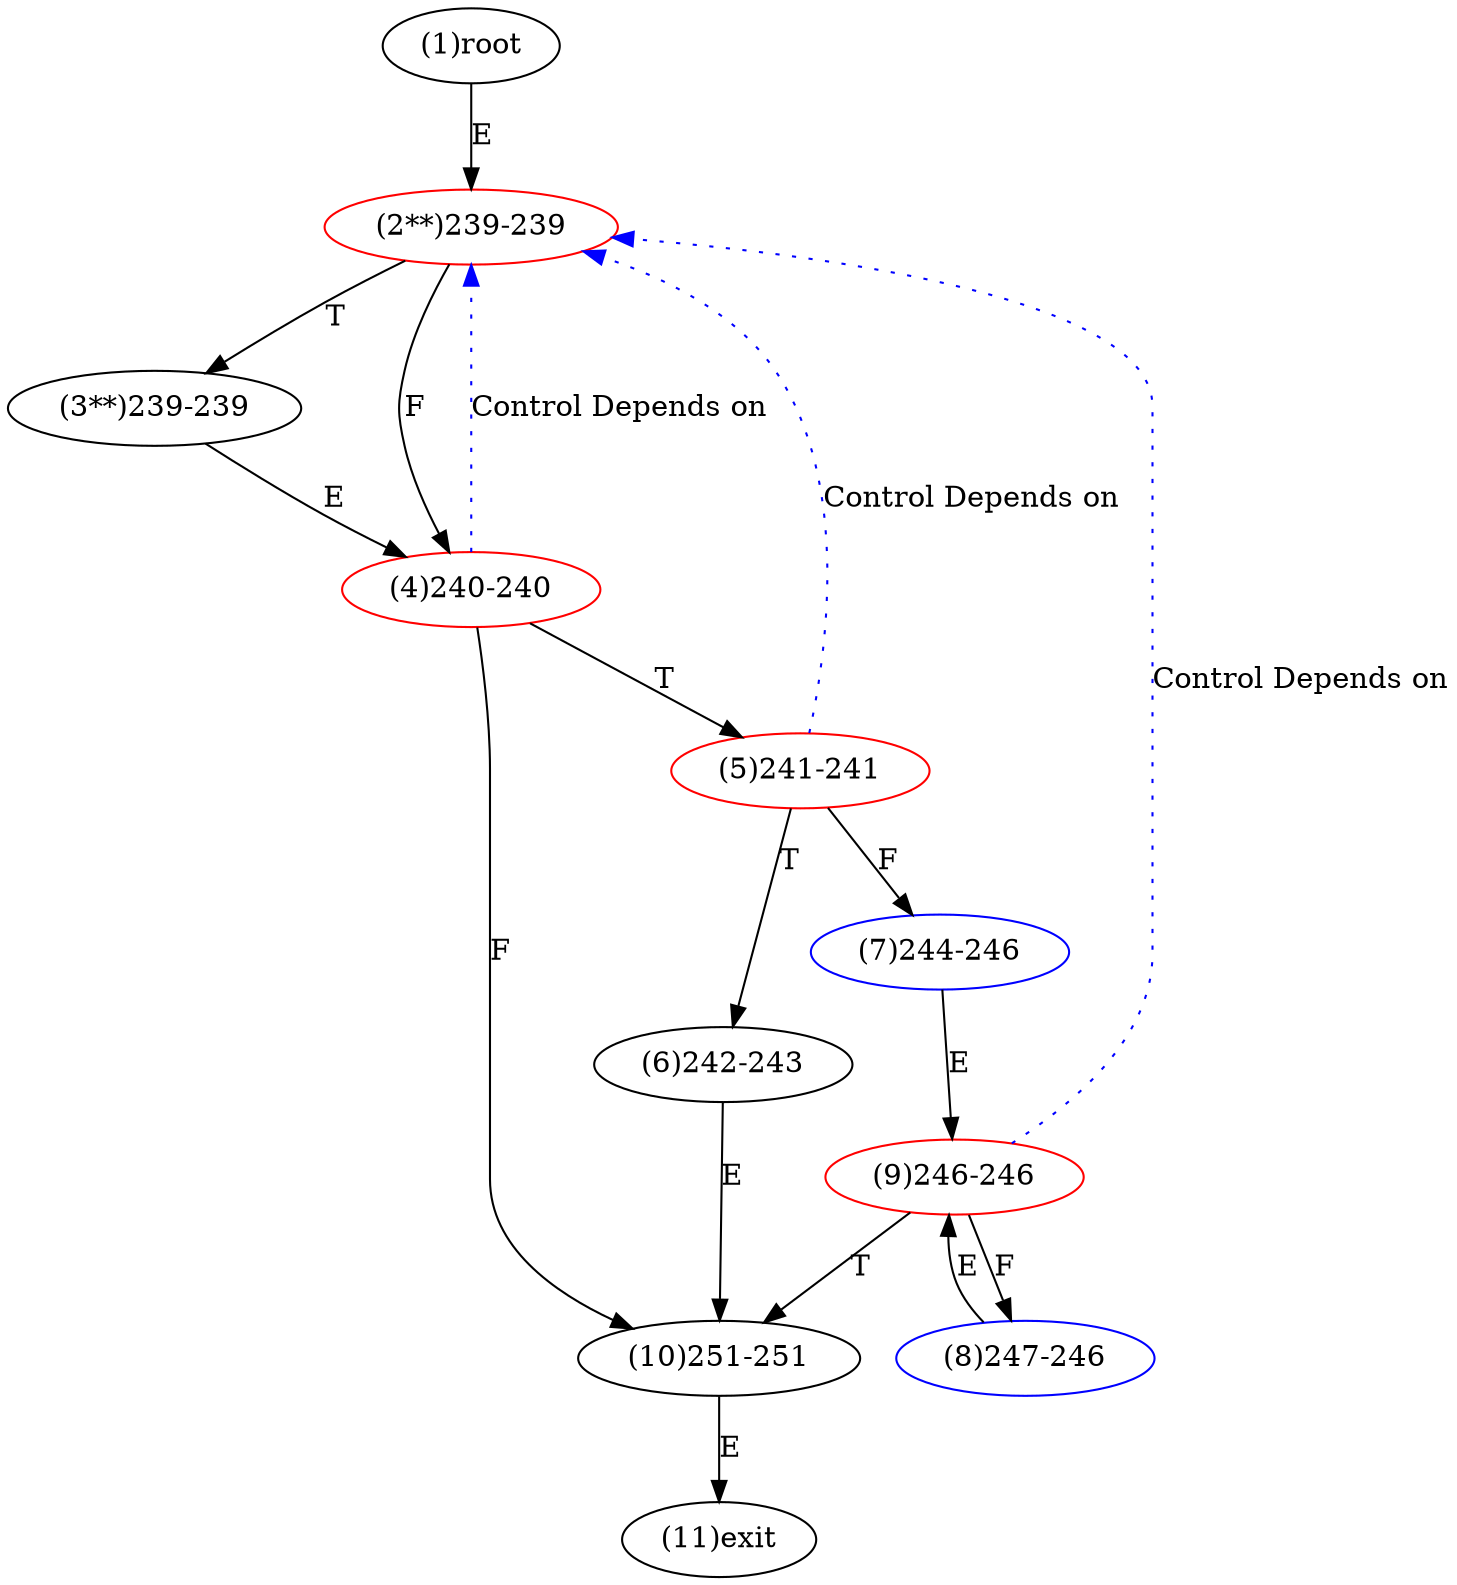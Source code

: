digraph "" { 
1[ label="(1)root"];
2[ label="(2**)239-239",color=red];
3[ label="(3**)239-239"];
4[ label="(4)240-240",color=red];
5[ label="(5)241-241",color=red];
6[ label="(6)242-243"];
7[ label="(7)244-246",color=blue];
8[ label="(8)247-246",color=blue];
9[ label="(9)246-246",color=red];
10[ label="(10)251-251"];
11[ label="(11)exit"];
1->2[ label="E"];
2->4[ label="F"];
2->3[ label="T"];
3->4[ label="E"];
4->10[ label="F"];
4->5[ label="T"];
5->7[ label="F"];
5->6[ label="T"];
6->10[ label="E"];
7->9[ label="E"];
8->9[ label="E"];
9->8[ label="F"];
9->10[ label="T"];
10->11[ label="E"];
4->2[ color="blue" label="Control Depends on" style = dotted ];
5->2[ color="blue" label="Control Depends on" style = dotted ];
9->2[ color="blue" label="Control Depends on" style = dotted ];
}